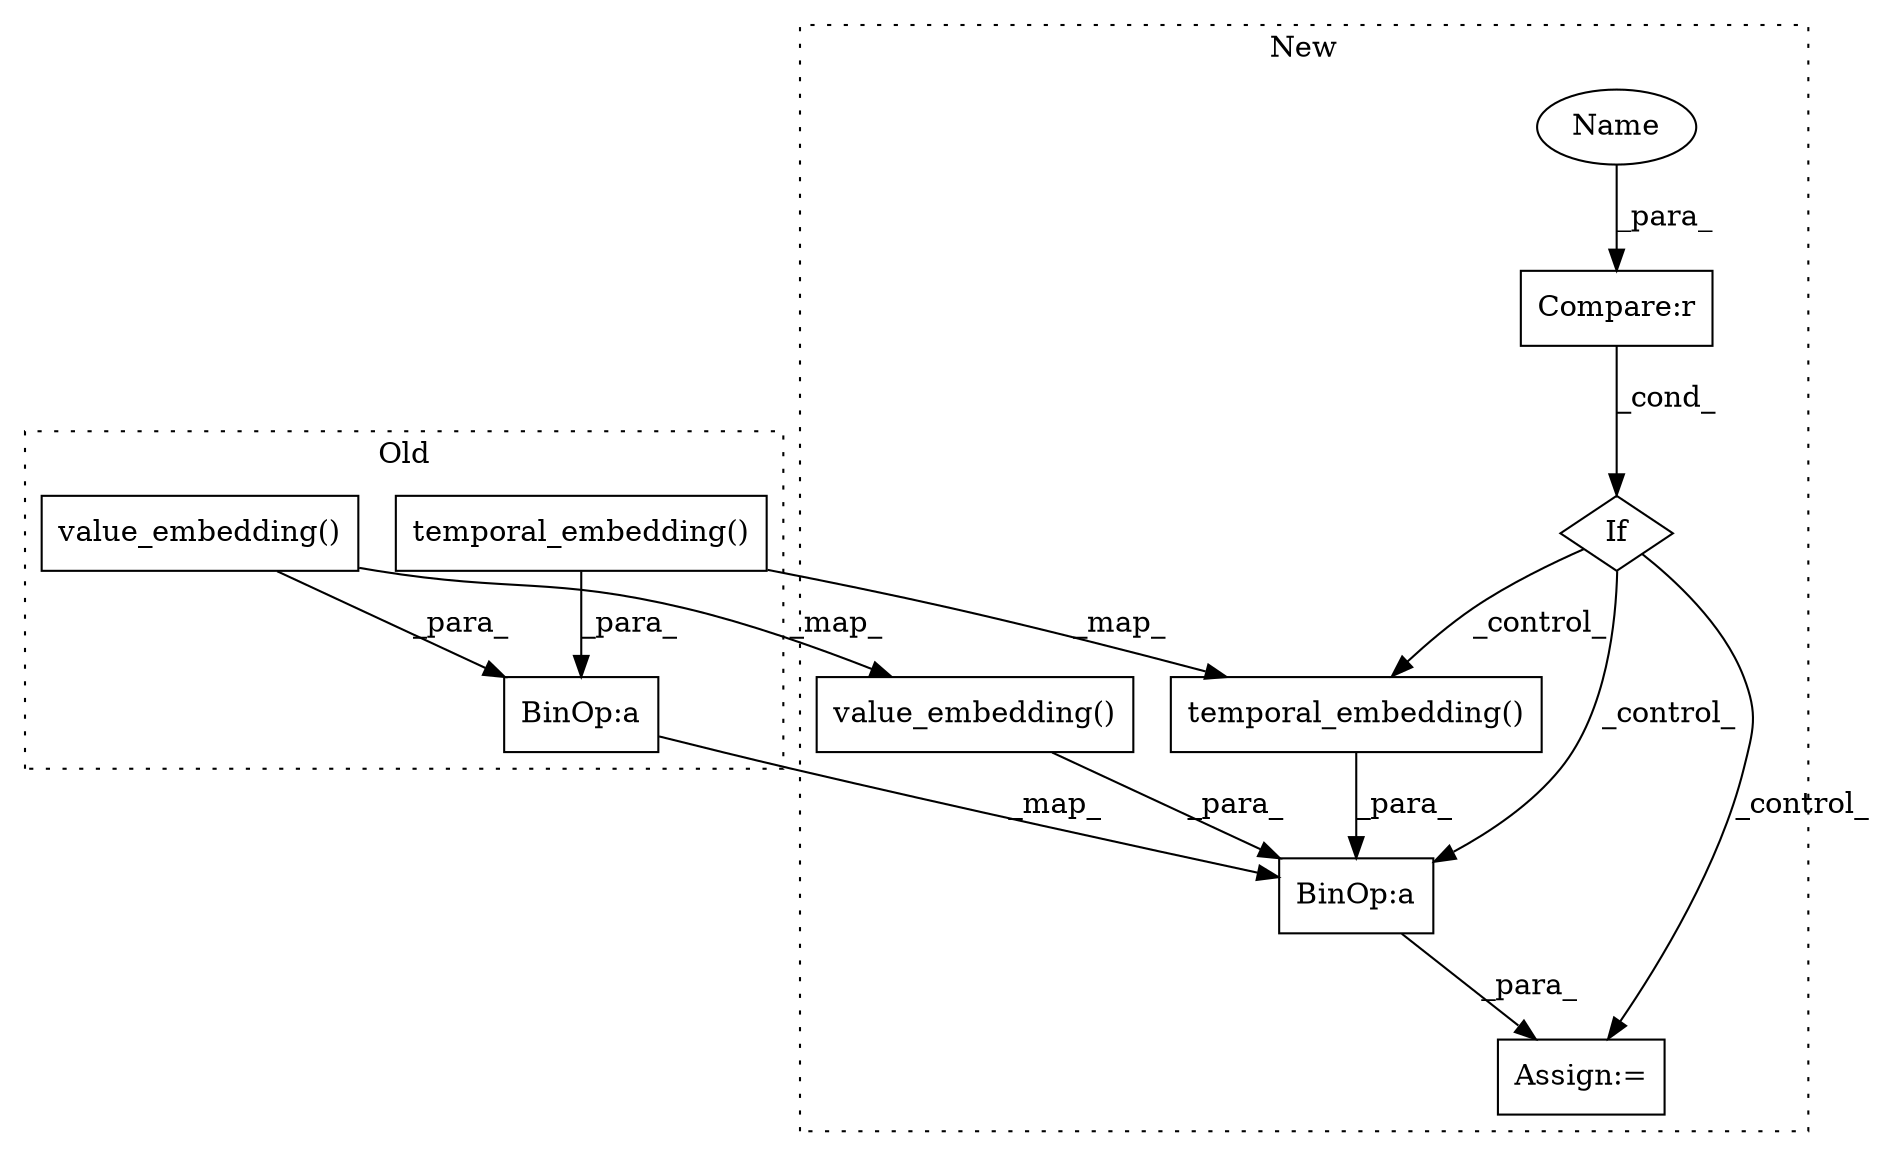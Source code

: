 digraph G {
subgraph cluster0 {
1 [label="temporal_embedding()" a="75" s="4675,4705" l="24,1" shape="box"];
6 [label="BinOp:a" a="82" s="4624" l="51" shape="box"];
9 [label="value_embedding()" a="75" s="4620,4642" l="21,1" shape="box"];
label = "Old";
style="dotted";
}
subgraph cluster1 {
2 [label="temporal_embedding()" a="75" s="4729,4759" l="24,1" shape="box"];
3 [label="Assign:=" a="68" s="4722" l="3" shape="box"];
4 [label="Compare:r" a="40" s="4689" l="18" shape="box"];
5 [label="If" a="96" s="4686,4707" l="3,14" shape="diamond"];
7 [label="BinOp:a" a="82" s="4726" l="3" shape="box"];
8 [label="value_embedding()" a="75" s="4625,4647" l="21,1" shape="box"];
10 [label="Name" a="87" s="4689" l="6" shape="ellipse"];
label = "New";
style="dotted";
}
1 -> 6 [label="_para_"];
1 -> 2 [label="_map_"];
2 -> 7 [label="_para_"];
4 -> 5 [label="_cond_"];
5 -> 3 [label="_control_"];
5 -> 2 [label="_control_"];
5 -> 7 [label="_control_"];
6 -> 7 [label="_map_"];
7 -> 3 [label="_para_"];
8 -> 7 [label="_para_"];
9 -> 8 [label="_map_"];
9 -> 6 [label="_para_"];
10 -> 4 [label="_para_"];
}